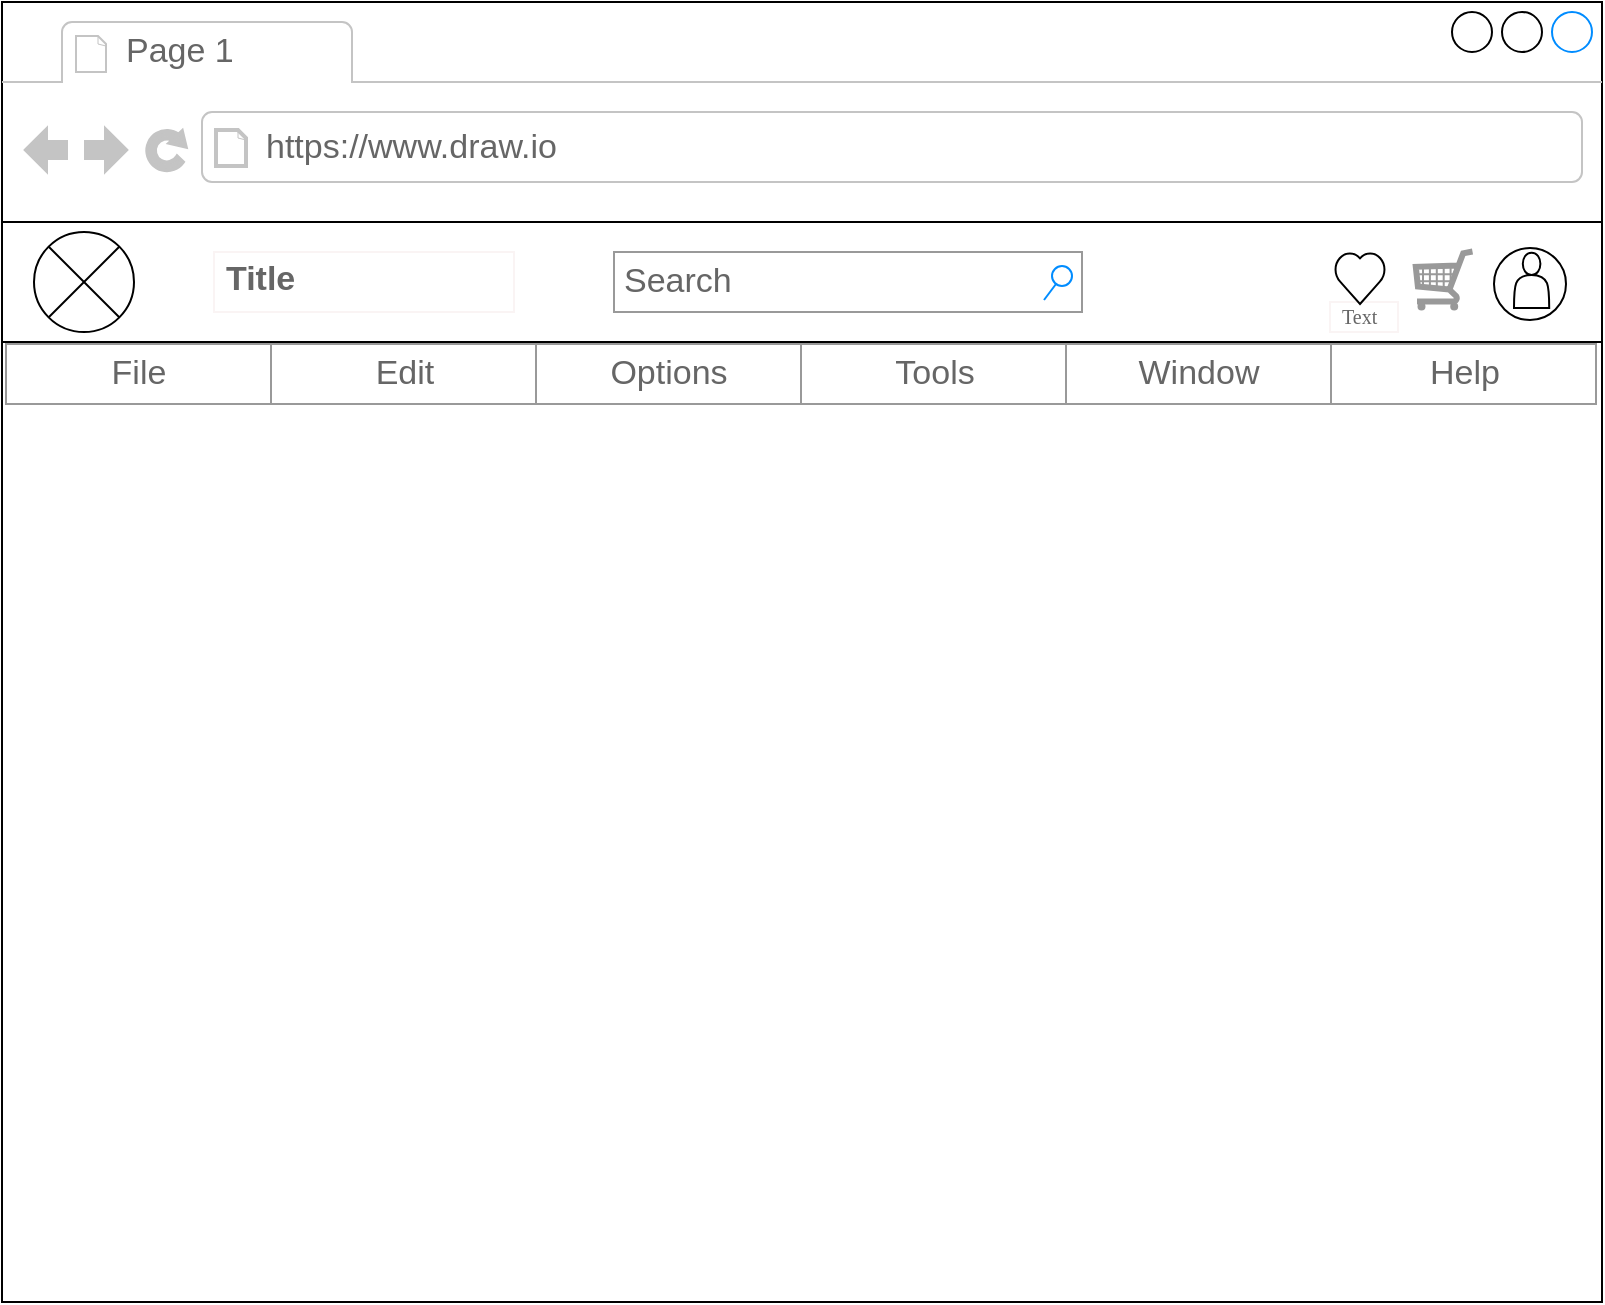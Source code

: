 <mxfile version="21.6.8" type="github">
  <diagram name="Página-1" id="RLGEIgDNlUEdeMWP4EKQ">
    <mxGraphModel dx="880" dy="476" grid="1" gridSize="10" guides="1" tooltips="1" connect="1" arrows="1" fold="1" page="1" pageScale="1" pageWidth="827" pageHeight="1169" math="0" shadow="0">
      <root>
        <mxCell id="0" />
        <mxCell id="1" parent="0" />
        <mxCell id="bEYsHLKR-DY_JS5kA57y-1" value="" style="strokeWidth=1;shadow=0;dashed=0;align=center;html=1;shape=mxgraph.mockup.containers.browserWindow;rSize=0;strokeColor2=#008cff;strokeColor3=#c4c4c4;mainText=,;recursiveResize=0;" vertex="1" parent="1">
          <mxGeometry x="14" y="10" width="800" height="650" as="geometry" />
        </mxCell>
        <mxCell id="bEYsHLKR-DY_JS5kA57y-2" value="Page 1" style="strokeWidth=1;shadow=0;dashed=0;align=center;html=1;shape=mxgraph.mockup.containers.anchor;fontSize=17;fontColor=#666666;align=left;whiteSpace=wrap;" vertex="1" parent="bEYsHLKR-DY_JS5kA57y-1">
          <mxGeometry x="60" y="12" width="110" height="26" as="geometry" />
        </mxCell>
        <mxCell id="bEYsHLKR-DY_JS5kA57y-3" value="https://www.draw.io" style="strokeWidth=1;shadow=0;dashed=0;align=center;html=1;shape=mxgraph.mockup.containers.anchor;rSize=0;fontSize=17;fontColor=#666666;align=left;" vertex="1" parent="bEYsHLKR-DY_JS5kA57y-1">
          <mxGeometry x="130" y="60" width="250" height="26" as="geometry" />
        </mxCell>
        <mxCell id="bEYsHLKR-DY_JS5kA57y-4" value="" style="verticalLabelPosition=bottom;verticalAlign=top;html=1;shape=mxgraph.basic.rect;fillColor2=none;strokeWidth=1;size=20;indent=5;" vertex="1" parent="bEYsHLKR-DY_JS5kA57y-1">
          <mxGeometry y="110" width="800" height="60" as="geometry" />
        </mxCell>
        <mxCell id="bEYsHLKR-DY_JS5kA57y-5" value="" style="shape=sumEllipse;perimeter=ellipsePerimeter;whiteSpace=wrap;html=1;backgroundOutline=1;" vertex="1" parent="bEYsHLKR-DY_JS5kA57y-1">
          <mxGeometry x="16" y="115" width="50" height="50" as="geometry" />
        </mxCell>
        <mxCell id="bEYsHLKR-DY_JS5kA57y-7" value="&lt;b&gt;Title&lt;/b&gt;" style="strokeWidth=1;shadow=0;dashed=0;align=center;html=1;shape=mxgraph.mockup.text.textBox;fontColor=#666666;align=left;fontSize=17;spacingLeft=4;spacingTop=-3;whiteSpace=wrap;strokeColor=#faf4f4;mainText=" vertex="1" parent="bEYsHLKR-DY_JS5kA57y-1">
          <mxGeometry x="106" y="125" width="150" height="30" as="geometry" />
        </mxCell>
        <mxCell id="bEYsHLKR-DY_JS5kA57y-8" value="Search" style="strokeWidth=1;shadow=0;dashed=0;align=center;html=1;shape=mxgraph.mockup.forms.searchBox;strokeColor=#999999;mainText=;strokeColor2=#008cff;fontColor=#666666;fontSize=17;align=left;spacingLeft=3;whiteSpace=wrap;" vertex="1" parent="bEYsHLKR-DY_JS5kA57y-1">
          <mxGeometry x="306" y="125" width="234" height="30" as="geometry" />
        </mxCell>
        <mxCell id="bEYsHLKR-DY_JS5kA57y-18" value="" style="group" vertex="1" connectable="0" parent="bEYsHLKR-DY_JS5kA57y-1">
          <mxGeometry x="666" y="120" width="116" height="50" as="geometry" />
        </mxCell>
        <mxCell id="bEYsHLKR-DY_JS5kA57y-19" value="&lt;font style=&quot;font-size: 10px;&quot; face=&quot;Tahoma&quot;&gt;Text&lt;/font&gt;" style="strokeWidth=1;shadow=0;dashed=0;align=center;html=1;shape=mxgraph.mockup.text.textBox;fontColor=#666666;align=left;fontSize=17;spacingLeft=4;spacingTop=-3;whiteSpace=wrap;strokeColor=#faf4f4;mainText=" vertex="1" parent="bEYsHLKR-DY_JS5kA57y-18">
          <mxGeometry x="-2" y="30" width="34" height="15" as="geometry" />
        </mxCell>
        <mxCell id="bEYsHLKR-DY_JS5kA57y-6" value="" style="verticalLabelPosition=bottom;shadow=0;dashed=0;align=center;html=1;verticalAlign=top;strokeWidth=1;shape=mxgraph.mockup.misc.shoppingCart;strokeColor=#999999;" vertex="1" parent="bEYsHLKR-DY_JS5kA57y-18">
          <mxGeometry x="40" y="4" width="30" height="30" as="geometry" />
        </mxCell>
        <mxCell id="bEYsHLKR-DY_JS5kA57y-17" value="" style="group" vertex="1" connectable="0" parent="bEYsHLKR-DY_JS5kA57y-18">
          <mxGeometry x="80" width="36" height="36" as="geometry" />
        </mxCell>
        <mxCell id="bEYsHLKR-DY_JS5kA57y-12" value="" style="ellipse;whiteSpace=wrap;html=1;aspect=fixed;" vertex="1" parent="bEYsHLKR-DY_JS5kA57y-17">
          <mxGeometry y="3" width="36" height="36" as="geometry" />
        </mxCell>
        <mxCell id="bEYsHLKR-DY_JS5kA57y-10" value="" style="shape=actor;whiteSpace=wrap;html=1;" vertex="1" parent="bEYsHLKR-DY_JS5kA57y-17">
          <mxGeometry x="10" y="5.4" width="17.6" height="27.6" as="geometry" />
        </mxCell>
        <mxCell id="bEYsHLKR-DY_JS5kA57y-9" value="" style="verticalLabelPosition=bottom;verticalAlign=top;html=1;shape=mxgraph.basic.heart" vertex="1" parent="bEYsHLKR-DY_JS5kA57y-18">
          <mxGeometry y="5" width="26" height="26" as="geometry" />
        </mxCell>
        <mxCell id="bEYsHLKR-DY_JS5kA57y-21" value="" style="strokeWidth=1;shadow=0;dashed=0;align=center;html=1;shape=mxgraph.mockup.forms.rrect;rSize=0;strokeColor=#999999;" vertex="1" parent="1">
          <mxGeometry x="16" y="181" width="795" height="30" as="geometry" />
        </mxCell>
        <mxCell id="bEYsHLKR-DY_JS5kA57y-22" value="File" style="strokeColor=inherit;fillColor=inherit;gradientColor=inherit;strokeWidth=1;shadow=0;dashed=0;align=center;html=1;shape=mxgraph.mockup.forms.rrect;rSize=0;fontSize=17;fontColor=#666666;whiteSpace=wrap;" vertex="1" parent="bEYsHLKR-DY_JS5kA57y-21">
          <mxGeometry width="132.5" height="30" as="geometry" />
        </mxCell>
        <mxCell id="bEYsHLKR-DY_JS5kA57y-23" value="Edit" style="strokeColor=inherit;fillColor=inherit;gradientColor=inherit;strokeWidth=1;shadow=0;dashed=0;align=center;html=1;shape=mxgraph.mockup.forms.rrect;rSize=0;fontSize=17;fontColor=#666666;whiteSpace=wrap;" vertex="1" parent="bEYsHLKR-DY_JS5kA57y-21">
          <mxGeometry x="132.5" width="132.5" height="30" as="geometry" />
        </mxCell>
        <mxCell id="bEYsHLKR-DY_JS5kA57y-24" value="Options" style="strokeColor=inherit;fillColor=inherit;gradientColor=inherit;strokeWidth=1;shadow=0;dashed=0;align=center;html=1;shape=mxgraph.mockup.forms.rrect;rSize=0;fontSize=17;fontColor=#666666;whiteSpace=wrap;" vertex="1" parent="bEYsHLKR-DY_JS5kA57y-21">
          <mxGeometry x="265" width="132.5" height="30" as="geometry" />
        </mxCell>
        <mxCell id="bEYsHLKR-DY_JS5kA57y-25" value="Tools" style="strokeColor=inherit;fillColor=inherit;gradientColor=inherit;strokeWidth=1;shadow=0;dashed=0;align=center;html=1;shape=mxgraph.mockup.forms.rrect;rSize=0;fontSize=17;fontColor=#666666;whiteSpace=wrap;" vertex="1" parent="bEYsHLKR-DY_JS5kA57y-21">
          <mxGeometry x="397.5" width="132.5" height="30" as="geometry" />
        </mxCell>
        <mxCell id="bEYsHLKR-DY_JS5kA57y-26" value="Window" style="strokeColor=inherit;fillColor=inherit;gradientColor=inherit;strokeWidth=1;shadow=0;dashed=0;align=center;html=1;shape=mxgraph.mockup.forms.rrect;rSize=0;fontSize=17;fontColor=#666666;whiteSpace=wrap;" vertex="1" parent="bEYsHLKR-DY_JS5kA57y-21">
          <mxGeometry x="530" width="132.5" height="30" as="geometry" />
        </mxCell>
        <mxCell id="bEYsHLKR-DY_JS5kA57y-27" value="Help" style="strokeColor=inherit;fillColor=inherit;gradientColor=inherit;strokeWidth=1;shadow=0;dashed=0;align=center;html=1;shape=mxgraph.mockup.forms.rrect;rSize=0;fontSize=17;fontColor=#666666;whiteSpace=wrap;" vertex="1" parent="bEYsHLKR-DY_JS5kA57y-21">
          <mxGeometry x="662.5" width="132.5" height="30" as="geometry" />
        </mxCell>
      </root>
    </mxGraphModel>
  </diagram>
</mxfile>
